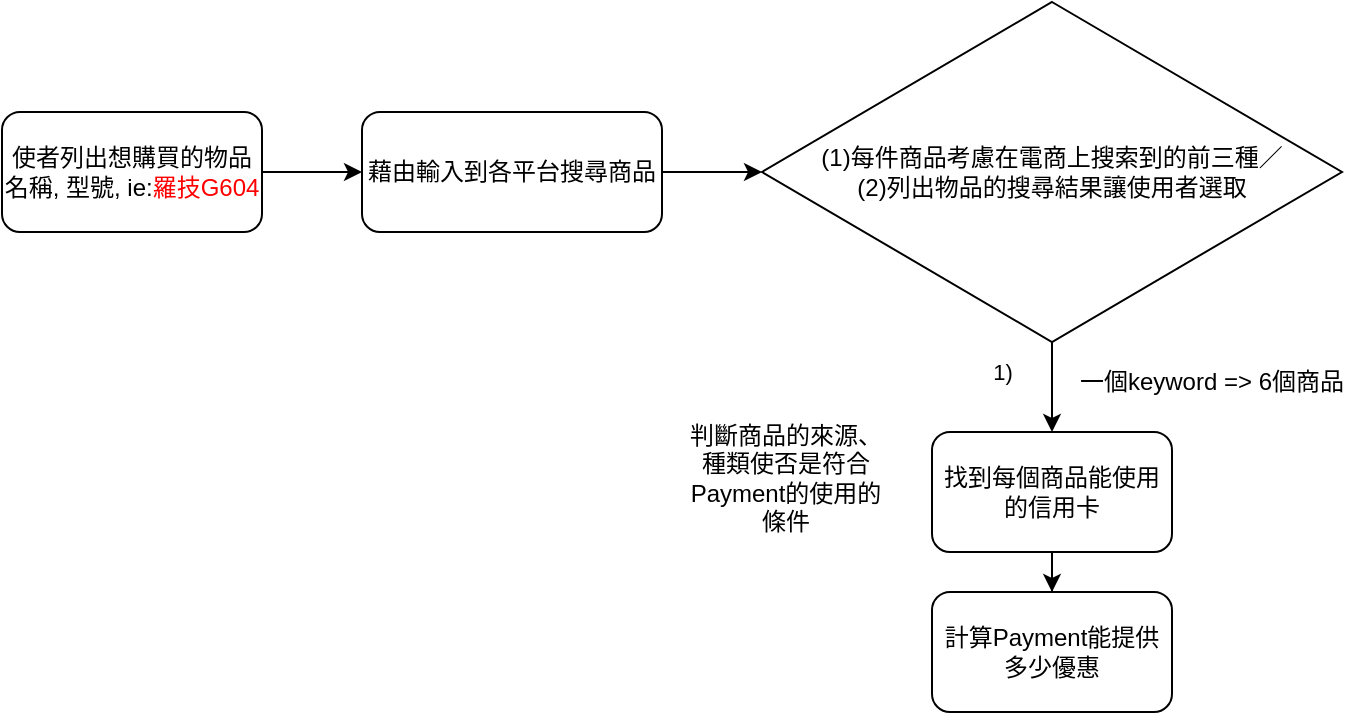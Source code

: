 <mxfile version="13.9.2" type="device"><diagram id="DLHHjOTatiFi79VjVx-K" name="Page-1"><mxGraphModel dx="946" dy="550" grid="1" gridSize="10" guides="1" tooltips="1" connect="1" arrows="1" fold="1" page="1" pageScale="1" pageWidth="827" pageHeight="1169" math="0" shadow="0"><root><mxCell id="0"/><mxCell id="1" parent="0"/><mxCell id="funJkD7uGB7eJkwrHzDw-10" style="edgeStyle=orthogonalEdgeStyle;rounded=0;orthogonalLoop=1;jettySize=auto;html=1;entryX=0;entryY=0.5;entryDx=0;entryDy=0;" edge="1" parent="1" source="funJkD7uGB7eJkwrHzDw-1" target="funJkD7uGB7eJkwrHzDw-6"><mxGeometry relative="1" as="geometry"><mxPoint x="180" y="150" as="targetPoint"/></mxGeometry></mxCell><mxCell id="funJkD7uGB7eJkwrHzDw-1" value="使者列出想購買的物品名稱, 型號, ie:&lt;font color=&quot;#ff0000&quot;&gt;羅技G604&lt;/font&gt;" style="rounded=1;whiteSpace=wrap;html=1;" vertex="1" parent="1"><mxGeometry x="10" y="120" width="130" height="60" as="geometry"/></mxCell><mxCell id="funJkD7uGB7eJkwrHzDw-9" style="edgeStyle=orthogonalEdgeStyle;rounded=0;orthogonalLoop=1;jettySize=auto;html=1;entryX=0;entryY=0.5;entryDx=0;entryDy=0;" edge="1" parent="1" source="funJkD7uGB7eJkwrHzDw-6" target="funJkD7uGB7eJkwrHzDw-8"><mxGeometry relative="1" as="geometry"/></mxCell><mxCell id="funJkD7uGB7eJkwrHzDw-6" value="藉由輸入到各平台搜尋商品" style="rounded=1;whiteSpace=wrap;html=1;" vertex="1" parent="1"><mxGeometry x="190" y="120" width="150" height="60" as="geometry"/></mxCell><mxCell id="funJkD7uGB7eJkwrHzDw-13" style="edgeStyle=orthogonalEdgeStyle;rounded=0;orthogonalLoop=1;jettySize=auto;html=1;entryX=0.5;entryY=0;entryDx=0;entryDy=0;" edge="1" parent="1" source="funJkD7uGB7eJkwrHzDw-8" target="funJkD7uGB7eJkwrHzDw-12"><mxGeometry relative="1" as="geometry"/></mxCell><mxCell id="funJkD7uGB7eJkwrHzDw-14" value="1)" style="edgeLabel;html=1;align=center;verticalAlign=middle;resizable=0;points=[];" vertex="1" connectable="0" parent="funJkD7uGB7eJkwrHzDw-13"><mxGeometry x="0.244" y="-1" relative="1" as="geometry"><mxPoint x="-24" y="-13" as="offset"/></mxGeometry></mxCell><mxCell id="funJkD7uGB7eJkwrHzDw-8" value="(1)每件商品考慮在電商上搜索到的前三種／&lt;br&gt;(2)列出物品的搜尋結果讓使用者選取" style="rhombus;whiteSpace=wrap;html=1;" vertex="1" parent="1"><mxGeometry x="390" y="65" width="290" height="170" as="geometry"/></mxCell><mxCell id="funJkD7uGB7eJkwrHzDw-19" style="edgeStyle=orthogonalEdgeStyle;rounded=0;orthogonalLoop=1;jettySize=auto;html=1;entryX=0.5;entryY=0;entryDx=0;entryDy=0;" edge="1" parent="1" source="funJkD7uGB7eJkwrHzDw-12" target="funJkD7uGB7eJkwrHzDw-18"><mxGeometry relative="1" as="geometry"/></mxCell><mxCell id="funJkD7uGB7eJkwrHzDw-12" value="找到每個商品能使用的信用卡" style="rounded=1;whiteSpace=wrap;html=1;" vertex="1" parent="1"><mxGeometry x="475" y="280" width="120" height="60" as="geometry"/></mxCell><mxCell id="funJkD7uGB7eJkwrHzDw-17" value="一個keyword =&amp;gt; 6個商品" style="text;html=1;strokeColor=none;fillColor=none;align=center;verticalAlign=middle;whiteSpace=wrap;rounded=0;" vertex="1" parent="1"><mxGeometry x="540" y="235" width="150" height="40" as="geometry"/></mxCell><mxCell id="funJkD7uGB7eJkwrHzDw-18" value="計算Payment能提供多少優惠" style="rounded=1;whiteSpace=wrap;html=1;" vertex="1" parent="1"><mxGeometry x="475" y="360" width="120" height="60" as="geometry"/></mxCell><mxCell id="funJkD7uGB7eJkwrHzDw-20" value="判斷商品的來源、種類使否是符合Payment的使用的條件" style="text;html=1;strokeColor=none;fillColor=none;align=center;verticalAlign=middle;whiteSpace=wrap;rounded=0;" vertex="1" parent="1"><mxGeometry x="350" y="260" width="104" height="85" as="geometry"/></mxCell></root></mxGraphModel></diagram></mxfile>
